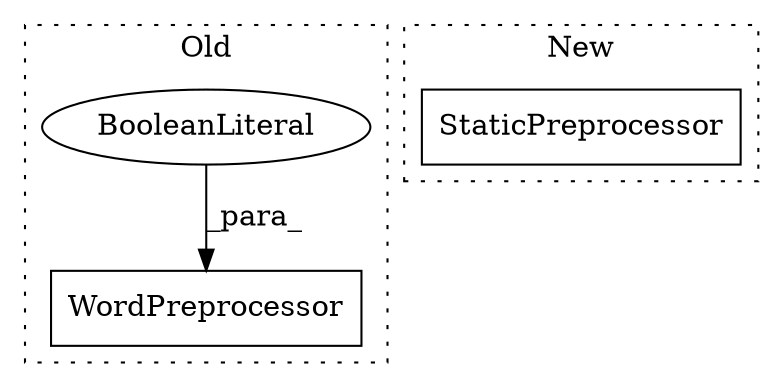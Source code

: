 digraph G {
subgraph cluster0 {
1 [label="WordPreprocessor" a="32" s="2446,2468" l="17,1" shape="box"];
3 [label="BooleanLiteral" a="9" s="2463" l="5" shape="ellipse"];
label = "Old";
style="dotted";
}
subgraph cluster1 {
2 [label="StaticPreprocessor" a="32" s="2694" l="20" shape="box"];
label = "New";
style="dotted";
}
3 -> 1 [label="_para_"];
}